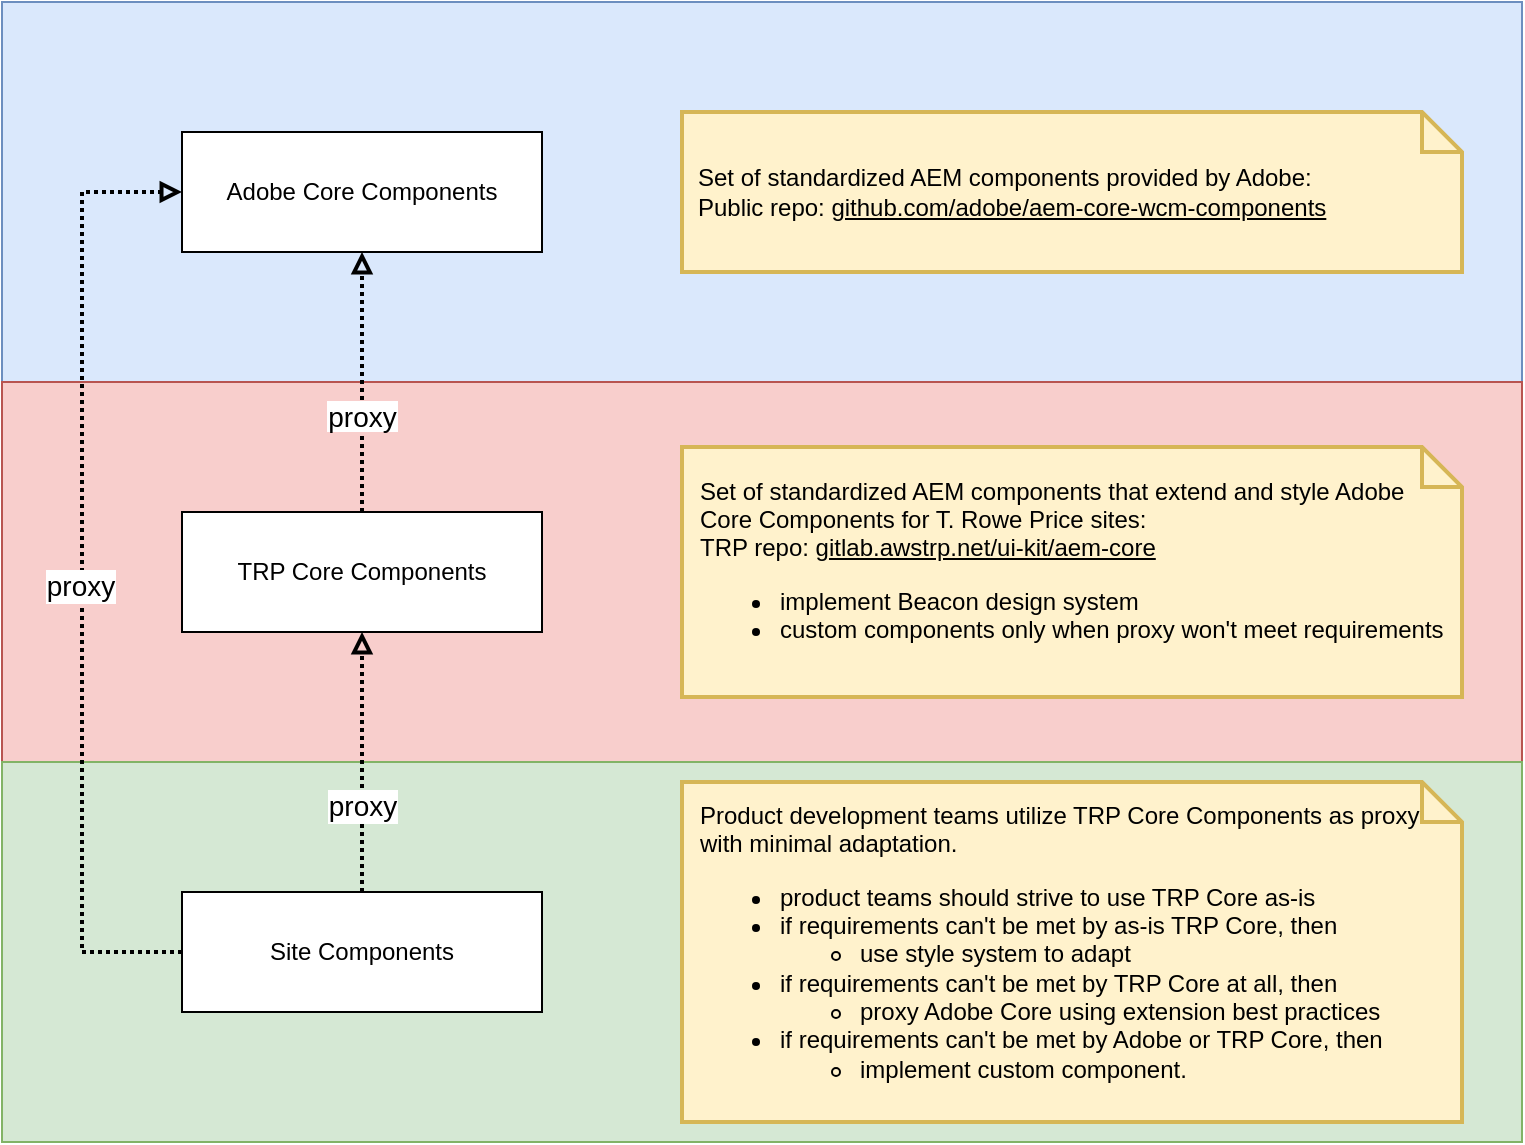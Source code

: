 <mxfile version="15.9.4" type="device"><diagram id="uDH3fOOtht8PTr_3C3Pe" name="Page-1"><mxGraphModel dx="1298" dy="2413" grid="1" gridSize="10" guides="1" tooltips="1" connect="1" arrows="1" fold="1" page="1" pageScale="1" pageWidth="2336" pageHeight="1654" math="0" shadow="0"><root><mxCell id="0"/><mxCell id="1" parent="0"/><mxCell id="vqvCyM8qbizQhDCHwBcv-1" value="" style="rounded=0;whiteSpace=wrap;html=1;fillColor=#dae8fc;strokeColor=#6c8ebf;" parent="1" vertex="1"><mxGeometry x="450" y="-1440" width="760" height="190" as="geometry"/></mxCell><mxCell id="vqvCyM8qbizQhDCHwBcv-2" value="Adobe Core Components" style="rounded=0;whiteSpace=wrap;html=1;" parent="1" vertex="1"><mxGeometry x="540" y="-1375" width="180" height="60" as="geometry"/></mxCell><mxCell id="vqvCyM8qbizQhDCHwBcv-3" value="" style="rounded=0;whiteSpace=wrap;html=1;fillColor=#f8cecc;strokeColor=#b85450;" parent="1" vertex="1"><mxGeometry x="450" y="-1250" width="760" height="190" as="geometry"/></mxCell><mxCell id="vqvCyM8qbizQhDCHwBcv-4" value="" style="rounded=0;whiteSpace=wrap;html=1;fillColor=#d5e8d4;strokeColor=#82b366;" parent="1" vertex="1"><mxGeometry x="450" y="-1060" width="760" height="190" as="geometry"/></mxCell><mxCell id="vqvCyM8qbizQhDCHwBcv-7" style="edgeStyle=orthogonalEdgeStyle;rounded=0;orthogonalLoop=1;jettySize=auto;html=1;endArrow=block;endFill=0;strokeWidth=2;dashed=1;dashPattern=1 1;" parent="1" source="vqvCyM8qbizQhDCHwBcv-5" target="vqvCyM8qbizQhDCHwBcv-2" edge="1"><mxGeometry relative="1" as="geometry"/></mxCell><mxCell id="vqvCyM8qbizQhDCHwBcv-8" value="proxy" style="edgeLabel;align=center;verticalAlign=middle;resizable=0;points=[];labelBackgroundColor=default;fontSize=14;" parent="vqvCyM8qbizQhDCHwBcv-7" vertex="1" connectable="0"><mxGeometry x="-0.246" relative="1" as="geometry"><mxPoint as="offset"/></mxGeometry></mxCell><mxCell id="vqvCyM8qbizQhDCHwBcv-5" value="TRP Core Components" style="rounded=0;whiteSpace=wrap;html=1;" parent="1" vertex="1"><mxGeometry x="540" y="-1185" width="180" height="60" as="geometry"/></mxCell><mxCell id="vqvCyM8qbizQhDCHwBcv-9" style="edgeStyle=orthogonalEdgeStyle;rounded=0;orthogonalLoop=1;jettySize=auto;html=1;dashed=1;dashPattern=1 1;fontSize=14;endArrow=block;endFill=0;strokeWidth=2;" parent="1" source="vqvCyM8qbizQhDCHwBcv-6" target="vqvCyM8qbizQhDCHwBcv-5" edge="1"><mxGeometry relative="1" as="geometry"/></mxCell><mxCell id="vqvCyM8qbizQhDCHwBcv-10" value="proxy" style="edgeLabel;html=1;align=center;verticalAlign=middle;resizable=0;points=[];fontSize=14;" parent="vqvCyM8qbizQhDCHwBcv-9" vertex="1" connectable="0"><mxGeometry x="-0.339" relative="1" as="geometry"><mxPoint as="offset"/></mxGeometry></mxCell><mxCell id="YqUmLAkJLK6F8MMc4d93-3" style="edgeStyle=orthogonalEdgeStyle;rounded=0;orthogonalLoop=1;jettySize=auto;html=1;entryX=0;entryY=0.5;entryDx=0;entryDy=0;dashed=1;dashPattern=1 1;fontSize=12;fontColor=#000000;endArrow=block;endFill=0;strokeWidth=2;" edge="1" parent="1" source="vqvCyM8qbizQhDCHwBcv-6" target="vqvCyM8qbizQhDCHwBcv-2"><mxGeometry relative="1" as="geometry"><Array as="points"><mxPoint x="490" y="-965"/><mxPoint x="490" y="-1345"/></Array></mxGeometry></mxCell><mxCell id="YqUmLAkJLK6F8MMc4d93-4" value="proxy" style="edgeLabel;html=1;align=center;verticalAlign=middle;resizable=0;points=[];fontSize=14;fontColor=#000000;" vertex="1" connectable="0" parent="YqUmLAkJLK6F8MMc4d93-3"><mxGeometry x="-0.029" y="1" relative="1" as="geometry"><mxPoint as="offset"/></mxGeometry></mxCell><mxCell id="vqvCyM8qbizQhDCHwBcv-6" value="Site Components" style="rounded=0;whiteSpace=wrap;html=1;" parent="1" vertex="1"><mxGeometry x="540" y="-995" width="180" height="60" as="geometry"/></mxCell><mxCell id="YqUmLAkJLK6F8MMc4d93-1" value="Set of standardized AEM components provided by Adobe:&lt;br&gt;Public repo: &lt;u&gt;github.com/adobe/aem-core-wcm-components&lt;/u&gt;" style="shape=note;strokeWidth=2;fontSize=12;size=20;whiteSpace=wrap;html=1;fillColor=#fff2cc;strokeColor=#d6b656;fontColor=#000000;labelBackgroundColor=none;align=left;spacingLeft=6;" vertex="1" parent="1"><mxGeometry x="790" y="-1385" width="390" height="80" as="geometry"/></mxCell><mxCell id="YqUmLAkJLK6F8MMc4d93-2" value="Set of standardized AEM components that extend and style Adobe Core Components for T. Rowe Price sites:&lt;br&gt;TRP repo: g&lt;u&gt;itlab.awstrp.net/ui-kit/aem-core&lt;/u&gt;&lt;br&gt;&lt;ul&gt;&lt;li&gt;implement Beacon design system&lt;/li&gt;&lt;li&gt;custom components only when proxy won't meet requirements&lt;/li&gt;&lt;/ul&gt;" style="shape=note;strokeWidth=2;fontSize=12;size=20;whiteSpace=wrap;html=1;fillColor=#fff2cc;strokeColor=#d6b656;fontColor=#000000;labelBackgroundColor=none;align=left;spacingLeft=7;" vertex="1" parent="1"><mxGeometry x="790" y="-1217.5" width="390" height="125" as="geometry"/></mxCell><mxCell id="YqUmLAkJLK6F8MMc4d93-5" value="Product development teams utilize TRP Core Components as proxy with minimal adaptation.&lt;br&gt;&lt;ul&gt;&lt;li&gt;product teams should strive to use TRP Core as-is&lt;/li&gt;&lt;li&gt;if requirements can't be met by as-is TRP Core, then&lt;/li&gt;&lt;ul&gt;&lt;li&gt;use style system to adapt&lt;/li&gt;&lt;/ul&gt;&lt;li&gt;if requirements can't be met by TRP Core at all, then&lt;/li&gt;&lt;ul&gt;&lt;li&gt;proxy Adobe Core using extension best practices&lt;/li&gt;&lt;/ul&gt;&lt;li&gt;if requirements can't be met by Adobe or TRP Core, then&lt;/li&gt;&lt;ul&gt;&lt;li&gt;implement custom component.&lt;/li&gt;&lt;/ul&gt;&lt;/ul&gt;" style="shape=note;strokeWidth=2;fontSize=12;size=20;whiteSpace=wrap;html=1;fillColor=#fff2cc;strokeColor=#d6b656;fontColor=#000000;labelBackgroundColor=none;align=left;spacingLeft=7;spacingTop=2;" vertex="1" parent="1"><mxGeometry x="790" y="-1050" width="390" height="170" as="geometry"/></mxCell></root></mxGraphModel></diagram></mxfile>